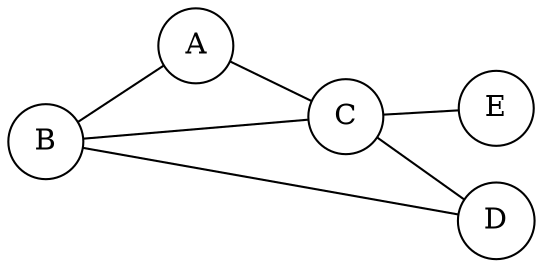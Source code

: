 graph s1 {
  d2tdocpreamble="
    \usetikzlibrary{positioning}
    \tikzstyle{state}=[rectangle, rounded corners]
  ";

  mindist=0.5;
  node [texmode="math", shape=circle, style=solid];
  B -- A -- C -- D --B;
  B -- C;
  C -- E;
  A [shape=circle]
  rankdir=LR;
}

